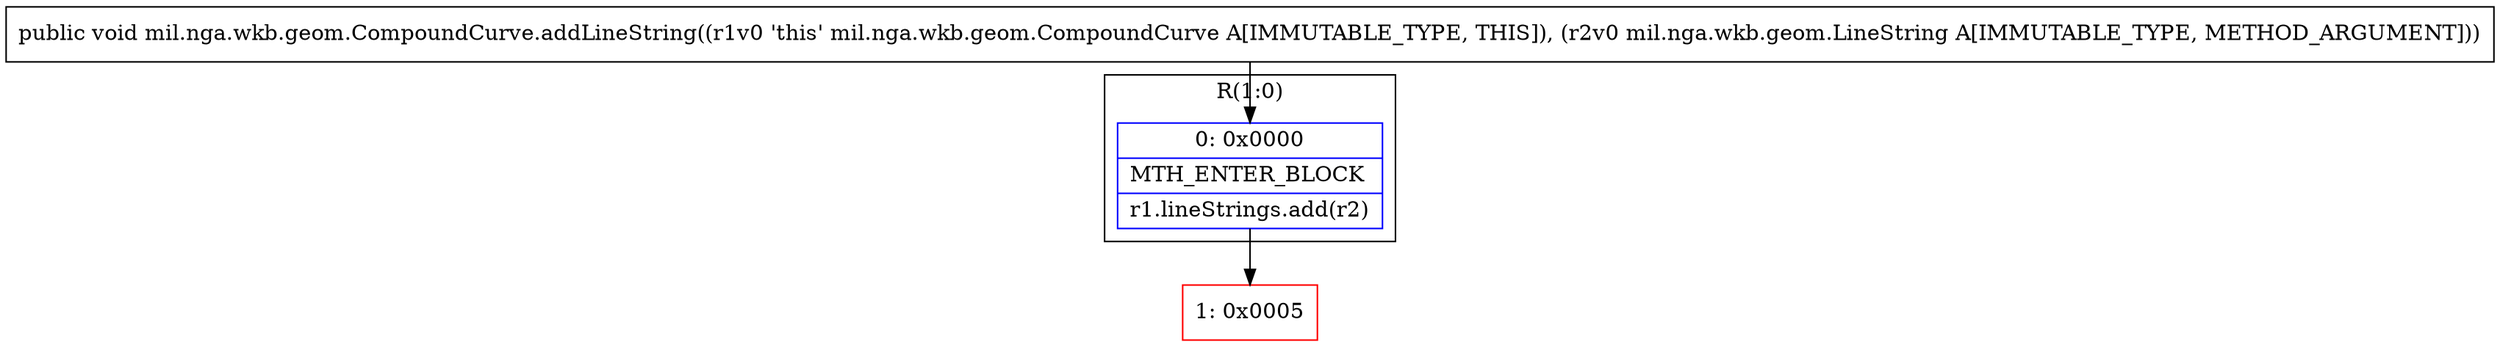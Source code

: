 digraph "CFG formil.nga.wkb.geom.CompoundCurve.addLineString(Lmil\/nga\/wkb\/geom\/LineString;)V" {
subgraph cluster_Region_1838205433 {
label = "R(1:0)";
node [shape=record,color=blue];
Node_0 [shape=record,label="{0\:\ 0x0000|MTH_ENTER_BLOCK\l|r1.lineStrings.add(r2)\l}"];
}
Node_1 [shape=record,color=red,label="{1\:\ 0x0005}"];
MethodNode[shape=record,label="{public void mil.nga.wkb.geom.CompoundCurve.addLineString((r1v0 'this' mil.nga.wkb.geom.CompoundCurve A[IMMUTABLE_TYPE, THIS]), (r2v0 mil.nga.wkb.geom.LineString A[IMMUTABLE_TYPE, METHOD_ARGUMENT])) }"];
MethodNode -> Node_0;
Node_0 -> Node_1;
}

